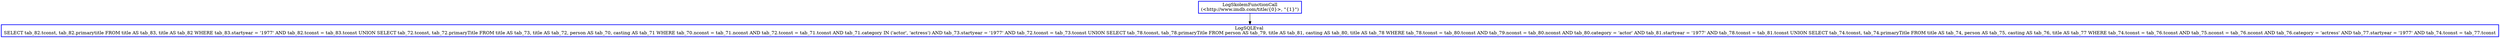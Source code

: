 digraph  g{
node [shape=rectangle, color=black, fontcolor=black, style=bold]
0 [label="LogSkolemFunctionCall
(<http://www.imdb.com/title/{0}>, \"{1}\")" , color = blue] ; 
1 [label="LogSQLEval 
SELECT tab_82.tconst, tab_82.primarytitle FROM title AS tab_83, title AS tab_82 WHERE tab_83.startyear = '1977' AND tab_82.tconst = tab_83.tconst UNION SELECT tab_72.tconst, tab_72.primaryTitle FROM title AS tab_73, title AS tab_72, person AS tab_70, casting AS tab_71 WHERE tab_70.nconst = tab_71.nconst AND tab_72.tconst = tab_71.tconst AND tab_71.category IN ('actor', 'actress') AND tab_73.startyear = '1977' AND tab_72.tconst = tab_73.tconst UNION SELECT tab_78.tconst, tab_78.primaryTitle FROM person AS tab_79, title AS tab_81, casting AS tab_80, title AS tab_78 WHERE tab_78.tconst = tab_80.tconst AND tab_79.nconst = tab_80.nconst AND tab_80.category = 'actor' AND tab_81.startyear = '1977' AND tab_78.tconst = tab_81.tconst UNION SELECT tab_74.tconst, tab_74.primaryTitle FROM title AS tab_74, person AS tab_75, casting AS tab_76, title AS tab_77 WHERE tab_74.tconst = tab_76.tconst AND tab_75.nconst = tab_76.nconst AND tab_76.category = 'actress' AND tab_77.startyear = '1977' AND tab_74.tconst = tab_77.tconst", color = blue] ; 
0 -> 1 ; 
}

